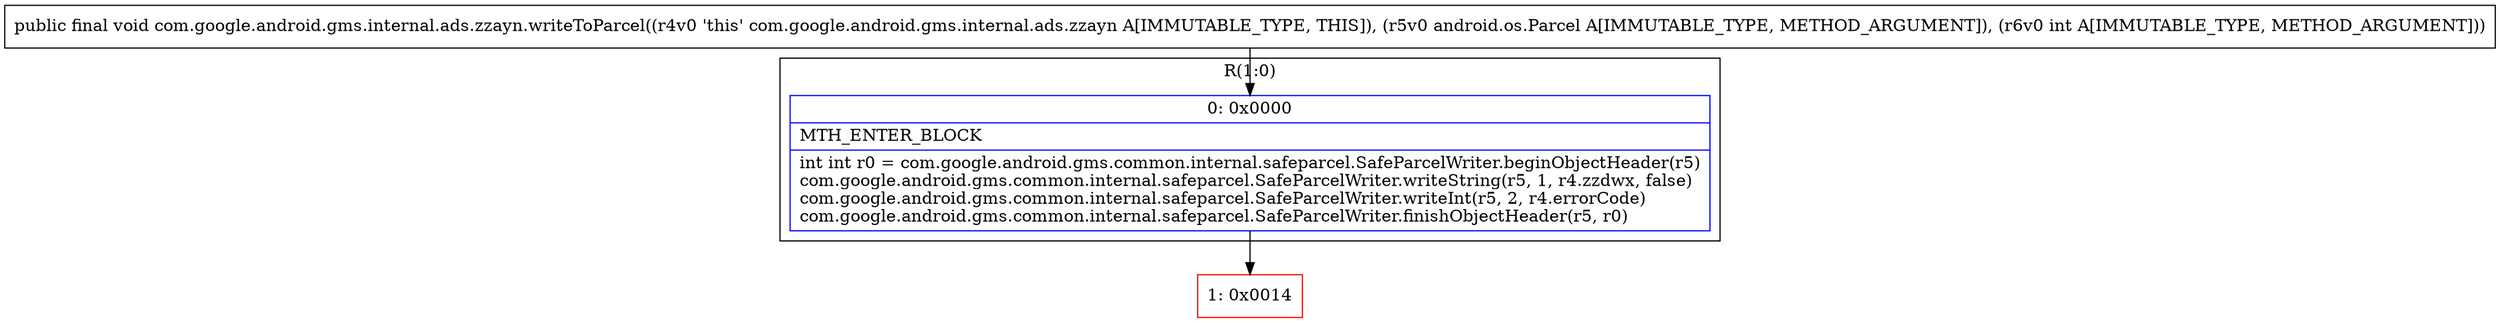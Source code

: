 digraph "CFG forcom.google.android.gms.internal.ads.zzayn.writeToParcel(Landroid\/os\/Parcel;I)V" {
subgraph cluster_Region_1868215436 {
label = "R(1:0)";
node [shape=record,color=blue];
Node_0 [shape=record,label="{0\:\ 0x0000|MTH_ENTER_BLOCK\l|int int r0 = com.google.android.gms.common.internal.safeparcel.SafeParcelWriter.beginObjectHeader(r5)\lcom.google.android.gms.common.internal.safeparcel.SafeParcelWriter.writeString(r5, 1, r4.zzdwx, false)\lcom.google.android.gms.common.internal.safeparcel.SafeParcelWriter.writeInt(r5, 2, r4.errorCode)\lcom.google.android.gms.common.internal.safeparcel.SafeParcelWriter.finishObjectHeader(r5, r0)\l}"];
}
Node_1 [shape=record,color=red,label="{1\:\ 0x0014}"];
MethodNode[shape=record,label="{public final void com.google.android.gms.internal.ads.zzayn.writeToParcel((r4v0 'this' com.google.android.gms.internal.ads.zzayn A[IMMUTABLE_TYPE, THIS]), (r5v0 android.os.Parcel A[IMMUTABLE_TYPE, METHOD_ARGUMENT]), (r6v0 int A[IMMUTABLE_TYPE, METHOD_ARGUMENT])) }"];
MethodNode -> Node_0;
Node_0 -> Node_1;
}

